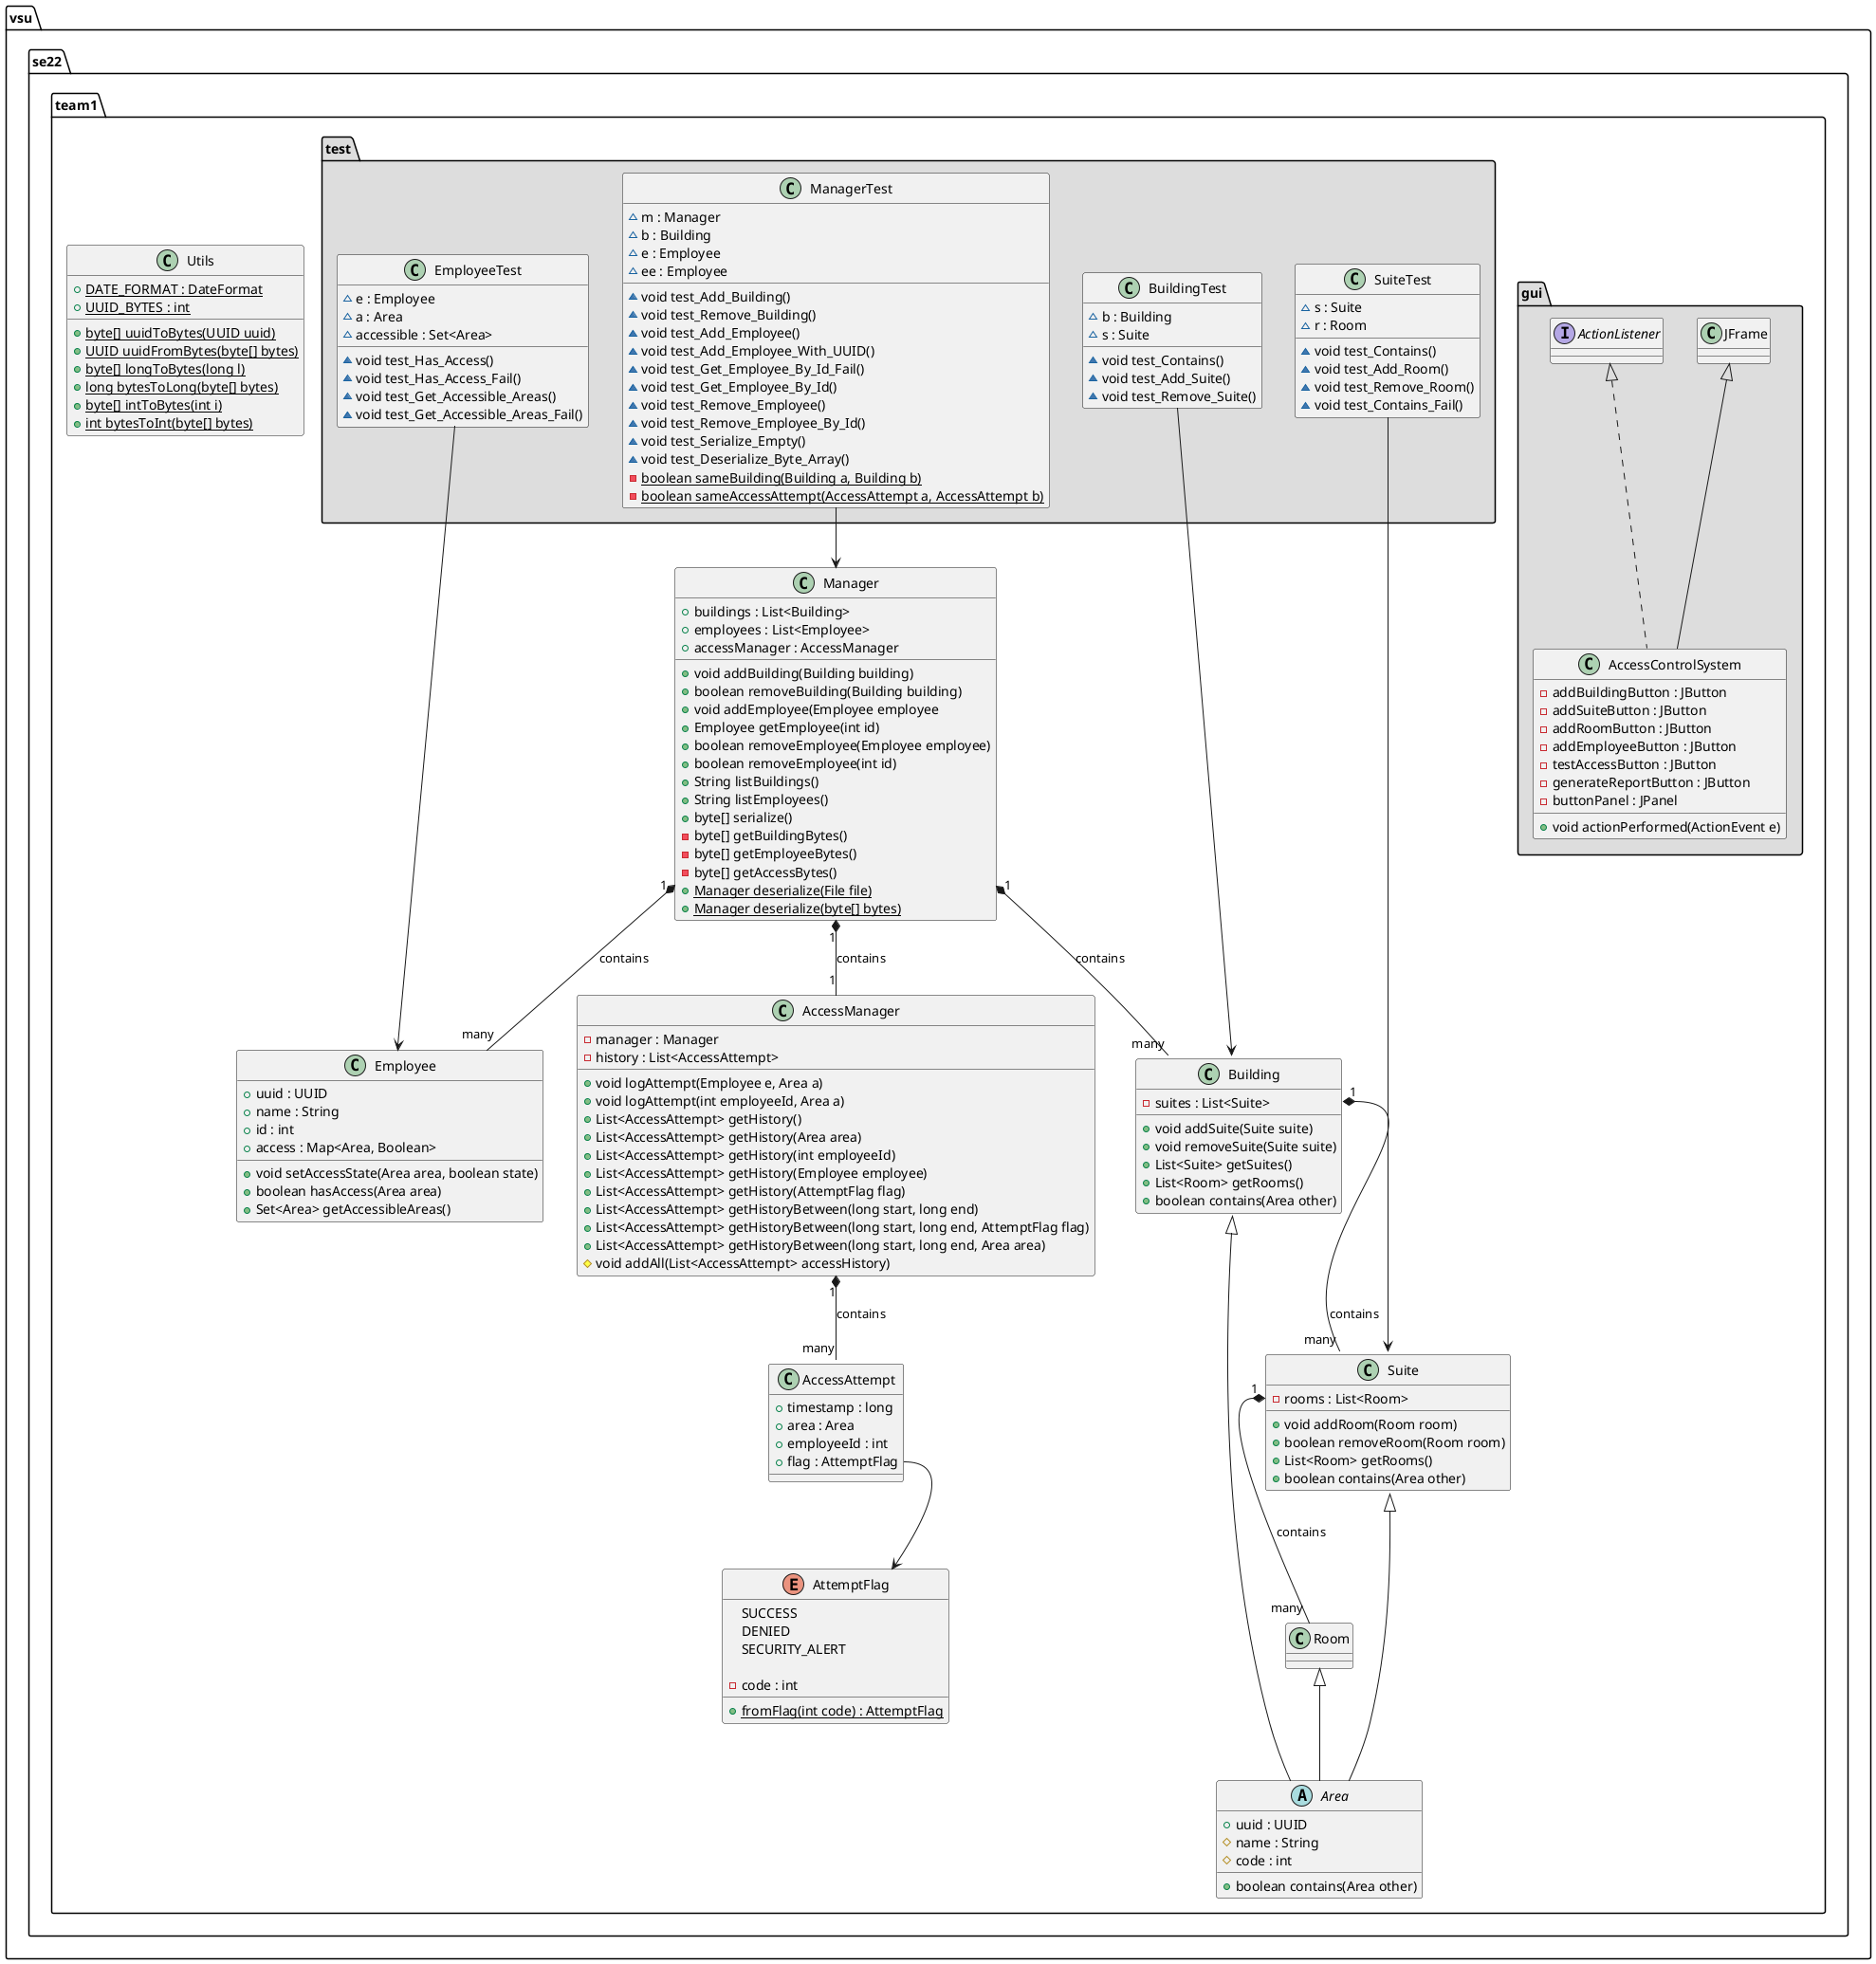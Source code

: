 @startuml

package "vsu.se22.team1" {
    class Manager {
        +buildings : List<Building>
        +employees : List<Employee>
        +accessManager : AccessManager
        
        +void addBuilding(Building building)
        +boolean removeBuilding(Building building)
        +void addEmployee(Employee employee
        +Employee getEmployee(int id)
        +boolean removeEmployee(Employee employee)
        +boolean removeEmployee(int id)
        +String listBuildings()
        +String listEmployees()
        +byte[] serialize()
        -byte[] getBuildingBytes()
        -byte[] getEmployeeBytes()
        -byte[] getAccessBytes()
        {static} +Manager deserialize(File file)
        {static} +Manager deserialize(byte[] bytes)
    }
    
    abstract class Area {
        +uuid : UUID
        #name : String
        #code : int
    
        +boolean contains(Area other)
    }
    
    class Building {
        -suites : List<Suite>
        
        +void addSuite(Suite suite)
        +void removeSuite(Suite suite)
        +List<Suite> getSuites()
        +List<Room> getRooms()
        +boolean contains(Area other)
    }
    
    class Suite {
        -rooms : List<Room>
        
        +void addRoom(Room room)
        +boolean removeRoom(Room room)
        +List<Room> getRooms()
        +boolean contains(Area other)
    }
    
    class Room
    
    Building <|-- Area
    Suite <|-- Area
    Room <|-- Area
    
    Building::suites "1" *-- "many" Suite : contains
    Suite::rooms "1" *-- "many" Room : contains
    
    class AccessManager {
        -manager : Manager
        -history : List<AccessAttempt>
        
        +void logAttempt(Employee e, Area a)
        +void logAttempt(int employeeId, Area a)
        +List<AccessAttempt> getHistory()
        +List<AccessAttempt> getHistory(Area area)
        +List<AccessAttempt> getHistory(int employeeId)
        +List<AccessAttempt> getHistory(Employee employee)
        +List<AccessAttempt> getHistory(AttemptFlag flag)
        +List<AccessAttempt> getHistoryBetween(long start, long end)
        +List<AccessAttempt> getHistoryBetween(long start, long end, AttemptFlag flag)
        +List<AccessAttempt> getHistoryBetween(long start, long end, Area area)
        #void addAll(List<AccessAttempt> accessHistory)
    }
    
    enum AttemptFlag {
        SUCCESS
        DENIED
        SECURITY_ALERT
        
        -code : int
        {static} +fromFlag(int code) : AttemptFlag
    }
    
    class AccessAttempt {
        +timestamp : long
        +area : Area
        +employeeId : int
        +flag : AttemptFlag
    }
    
    class Employee {
        +uuid : UUID
        +name : String
        +id : int
        +access : Map<Area, Boolean>
        
        +void setAccessState(Area area, boolean state)
        +boolean hasAccess(Area area)
        +Set<Area> getAccessibleAreas()
    }
    
    Manager "1" *-- "1" AccessManager : contains
    Manager "1" *-- "many" Building : contains
    Manager "1" *-- "many" Employee : contains
    
    AccessManager  "1" *-- "many" AccessAttempt : contains
    AccessAttempt::flag --> AttemptFlag
    
    class Utils {
        {static} +DATE_FORMAT : DateFormat
        {static} +UUID_BYTES : int
        
        {static} +byte[] uuidToBytes(UUID uuid)
        {static} +UUID uuidFromBytes(byte[] bytes)
        {static} +byte[] longToBytes(long l)
        {static} +long bytesToLong(byte[] bytes)
        {static} +byte[] intToBytes(int i)
        {static} +int bytesToInt(byte[] bytes)
    }
}
    
package "vsu.se22.team1.gui" #DDDDDD {
    class AccessControlSystem {
        -addBuildingButton : JButton
        -addSuiteButton : JButton
        -addRoomButton : JButton
        -addEmployeeButton : JButton
        -testAccessButton : JButton
        -generateReportButton : JButton
        -buttonPanel : JPanel
        
        +void actionPerformed(ActionEvent e)
    }
    
    class AccessControlSystem extends JFrame
    class AccessControlSystem implements ActionListener
}

package "vsu.se22.team1.test" #DDDDDD {
    class ManagerTest {
        ~m : Manager
        ~b : Building
        ~e : Employee
        ~ee : Employee
        
        ~void test_Add_Building()
        ~void test_Remove_Building()
        ~void test_Add_Employee()
        ~void test_Add_Employee_With_UUID()
        ~void test_Get_Employee_By_Id_Fail()
        ~void test_Get_Employee_By_Id()
        ~void test_Remove_Employee()
        ~void test_Remove_Employee_By_Id()
        ~void test_Serialize_Empty()
        ~void test_Deserialize_Byte_Array()
        {static} -boolean sameBuilding(Building a, Building b)
        {static} -boolean sameAccessAttempt(AccessAttempt a, AccessAttempt b)
    }
    
    class BuildingTest {
        ~b : Building
        ~s : Suite
        
        ~void test_Contains()
        ~void test_Add_Suite()
        ~void test_Remove_Suite()
    }
    
    class SuiteTest {
        ~s : Suite
        ~r : Room
        
        ~void test_Contains()
        ~void test_Add_Room()
        ~void test_Remove_Room()
        ~void test_Contains_Fail()
    }
    
    class EmployeeTest {
        ~e : Employee
        ~a : Area
        ~accessible : Set<Area>
        
        ~void test_Has_Access()
        ~void test_Has_Access_Fail()
        ~void test_Get_Accessible_Areas()
        ~void test_Get_Accessible_Areas_Fail()
    }
    
    ManagerTest --> Manager
    BuildingTest --> Building
    SuiteTest --> Suite
    EmployeeTest --> Employee
}

@enduml
